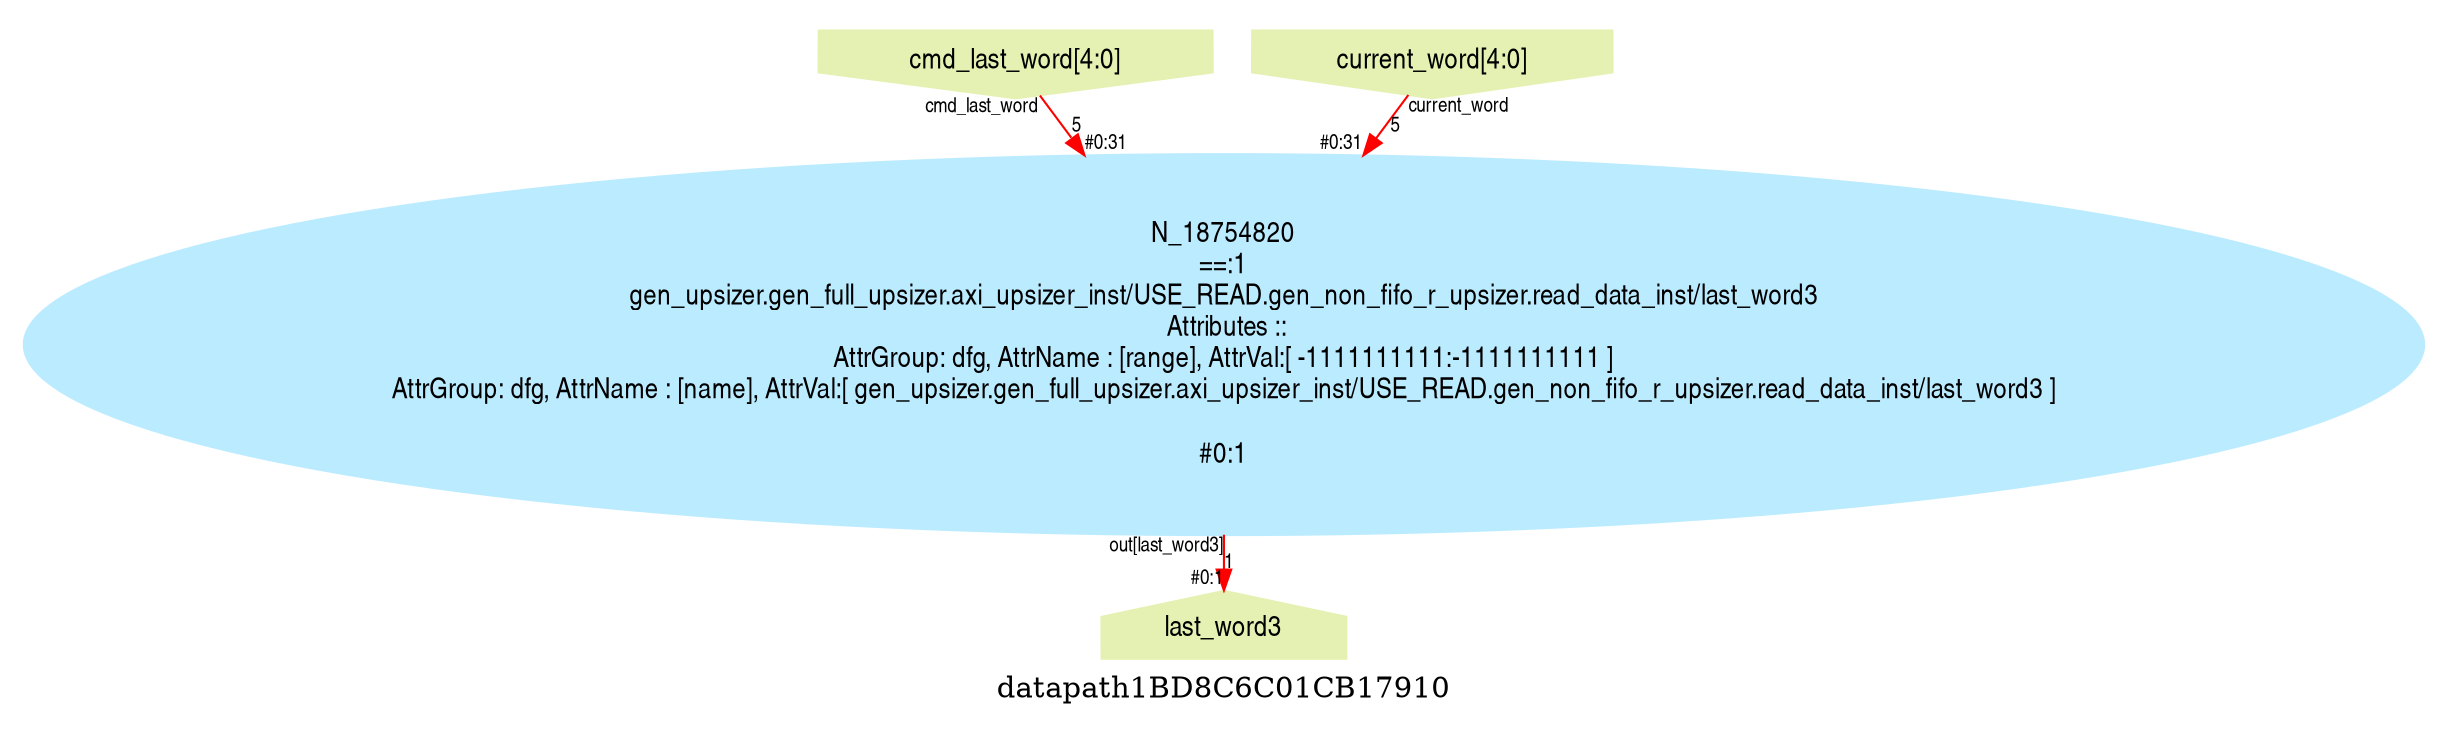 digraph datapath1BD8C6C01CB17910 {
graph [label="datapath1BD8C6C01CB17910", margin="0.1,0.1", size="100,100", ranksep=0.1, splines=true];
node [style=filled, color="#ffee80", fontname=helveticanarrow];
edge [color="#ff0000", fontsize=10, fontname=helveticanarrow];
{ rank = source;datapath1BD8C6C01CB17910_cmd_last_word [label="cmd_last_word[4:0]", shape=invhouse, color="#e4f1b2"];
datapath1BD8C6C01CB17910_current_word [label="current_word[4:0]", shape=invhouse, color="#e4f1b2"];
}
{ rank = sink;datapath1BD8C6C01CB17910_last_word3 [label="last_word3", shape=house, color="#e4f1b2"];
}
N_18754820 [label="N_18754820\n==:1\ngen_upsizer.gen_full_upsizer.axi_upsizer_inst/USE_READ.gen_non_fifo_r_upsizer.read_data_inst/last_word3\n Attributes ::\nAttrGroup: dfg, AttrName : [range], AttrVal:[ -1111111111:-1111111111 ]\nAttrGroup: dfg, AttrName : [name], AttrVal:[ gen_upsizer.gen_full_upsizer.axi_upsizer_inst/USE_READ.gen_non_fifo_r_upsizer.read_data_inst/last_word3 ]\n\n#0:1\n", color="#bbebff"];
datapath1BD8C6C01CB17910_cmd_last_word -> N_18754820 [label="5", taillabel=<cmd_last_word>, headlabel=<B>, headlabel=<#0:31>];
datapath1BD8C6C01CB17910_current_word -> N_18754820 [label="5", taillabel=<current_word>, headlabel=<A>, headlabel=<#0:31>];
N_18754820 -> datapath1BD8C6C01CB17910_last_word3 [label="1", taillabel=<out[last_word3]>, headlabel=<last_word3>, headlabel=<#0:1>];
}
